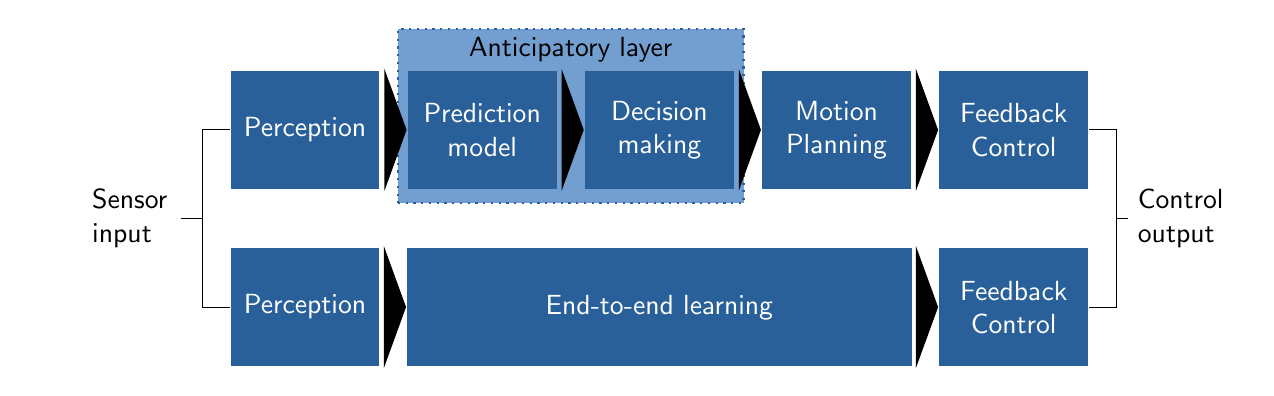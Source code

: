 % Block of tikz code to draw the image of the Anticipatory System.
% Adapt at will.
% vsantos, 2023

\definecolor{colA}{HTML}{2a6099}
\definecolor{colB}{HTML}{729fcf}
\tikzset{
	myB/.style= %main block style
	{
		fill=colA,text=white, %comment this...
        %draw,  %...and uncomment this for a simpler diagram
		font=\sffamily,
		align=center,
		minimum height=1.5cm,
		text width=1.75cm,
		inner sep=2pt,
	},
	myT/.style= %the black triangle
	{
		isosceles triangle,
		fill=black,
		minimum height=8pt,
		isosceles triangle apex angle=140,
		anchor=apex,
        inner sep=1pt,
	},	
}

\def\nyDist{2.25cm}  %block separation
\pgfdeclarelayer{background layer}
\pgfsetlayers{background layer,main}
%Now the actual drawing
\begin{tikzpicture}[node distance=\nyDist]
\node [myB]              (per){Perception};
\node [myB,right of=per] (PM) {Prediction model};
\node [myB,right of=PM]  (DM) {Decision making};
\node [myB,right of=DM]  (MP) {Motion Planning};
\node [myB,right of=MP]  (FC) {Feedback Control};

\node [myB,below of=per] (per2) {Perception};
\node [myB, inner sep=0,
	fit={(PM) (MP)},
	yshift=-\nyDist,
	text depth=1.5em, %forced adjustment :-(
] (EEL) {End-to-end learning};
\node [myB,below of=FC] (FC2) {Feedback Control};

%Place all triangles with a loop ;-)
%Each triangle has a node name T1, T2, etc...
\foreach \NN [count=\i] in {PM,DM,MP,FC,EEL,FC2}
	\node [myT,at=(\NN.west)] (T\i) {};

%some tweaks to have the anticipatory layer well placed
\begin{pgfonlayer}{background layer}
\node [
	draw=colA,
	dotted,
	thick,
	fill=colB,
	fit=(PM.north west) (DM.south east),
	inner ysep=1em,
    yshift=0.5em,
	label={[anchor=north,font=\sffamily]north:Anticipatory layer}
	] (AL) {};
\end{pgfonlayer}

%Two auxiliary points to aid further
\coordinate (midL) at ($(per.west)!0.5!(per2.west)$);
\coordinate (midR) at ($(FC.east)!0.5!(FC2.east)$);

% The nodes at the extremes and the lines connecting them to the main blocks
\node [left of=midL,xshift=1cm,text width=1cm,font=\sffamily] (SI) {Sensor input};
\draw (SI) -- ([xshift=-10pt]midL) |- (per.west);
\draw (SI) -- ([xshift=-10pt]midL) |- (per2.west);

\node [right of=midR,xshift=-1cm,text width=1.25cm,font=\sffamily] (CO) {Control output};
\draw (CO) -- ([xshift=10pt]midR) |- (FC.east);
\draw (CO) -- ([xshift=10pt]midR) |- (FC2.east);

\end{tikzpicture}